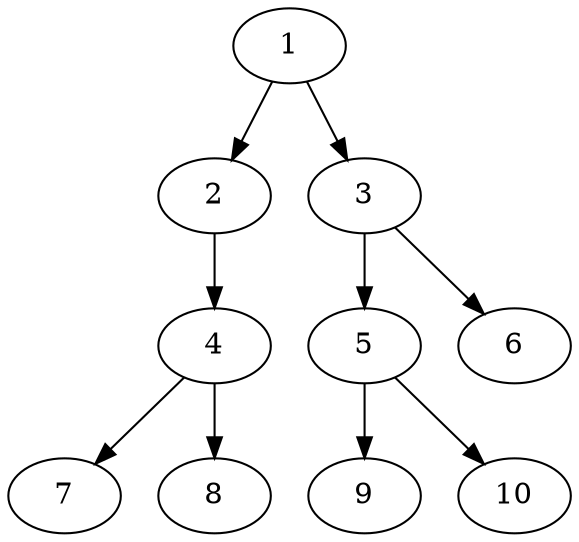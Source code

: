 digraph "OutTree-Unbalanced-MaxBf-3_Nodes_10_CCR_0.10_WeightType_Random" {
	graph ["Duplicate states"=0,
		"Max states in OPEN"=16,
		Modes="60000ms; partial expansion, ; Pruning: processor isomorphism, processor normalisation, task equivalence, equivalent schedule 2, ; \
F-value: new, DRT, ; Optimisation: list scheduling, ",
		"Node concurrency"=5,
		"Number of processors"=16,
		"Pruned using list schedule length"=647,
		"States removed from OPEN"=136,
		"Time to schedule (ms)"=90,
		"Total idle time"=427,
		"Total schedule length"=280,
		"Total sequential time"=629,
		"Total states created"=804
	];
	1	 ["Finish time"=58,
		Processor=0,
		"Start time"=0,
		Weight=58];
	2	 ["Finish time"=90,
		Processor=1,
		"Start time"=67,
		Weight=23];
	1 -> 2	 [Weight=9];
	3	 ["Finish time"=140,
		Processor=0,
		"Start time"=58,
		Weight=82];
	1 -> 3	 [Weight=7];
	4	 ["Finish time"=172,
		Processor=1,
		"Start time"=90,
		Weight=82];
	2 -> 4	 [Weight=3];
	5	 ["Finish time"=163,
		Processor=0,
		"Start time"=140,
		Weight=23];
	3 -> 5	 [Weight=8];
	6	 ["Finish time"=277,
		Processor=1,
		"Start time"=172,
		Weight=105];
	3 -> 6	 [Weight=9];
	7	 ["Finish time"=239,
		Processor=2,
		"Start time"=181,
		Weight=58];
	4 -> 7	 [Weight=9];
	8	 ["Finish time"=237,
		Processor=3,
		"Start time"=179,
		Weight=58];
	4 -> 8	 [Weight=7];
	9	 ["Finish time"=260,
		Processor=3,
		"Start time"=237,
		Weight=23];
	5 -> 9	 [Weight=6];
	10	 ["Finish time"=280,
		Processor=0,
		"Start time"=163,
		Weight=117];
	5 -> 10	 [Weight=5];
}
